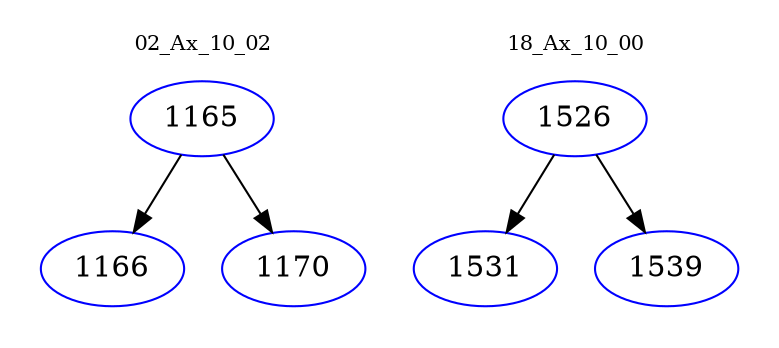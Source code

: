 digraph{
subgraph cluster_0 {
color = white
label = "02_Ax_10_02";
fontsize=10;
T0_1165 [label="1165", color="blue"]
T0_1165 -> T0_1166 [color="black"]
T0_1166 [label="1166", color="blue"]
T0_1165 -> T0_1170 [color="black"]
T0_1170 [label="1170", color="blue"]
}
subgraph cluster_1 {
color = white
label = "18_Ax_10_00";
fontsize=10;
T1_1526 [label="1526", color="blue"]
T1_1526 -> T1_1531 [color="black"]
T1_1531 [label="1531", color="blue"]
T1_1526 -> T1_1539 [color="black"]
T1_1539 [label="1539", color="blue"]
}
}
